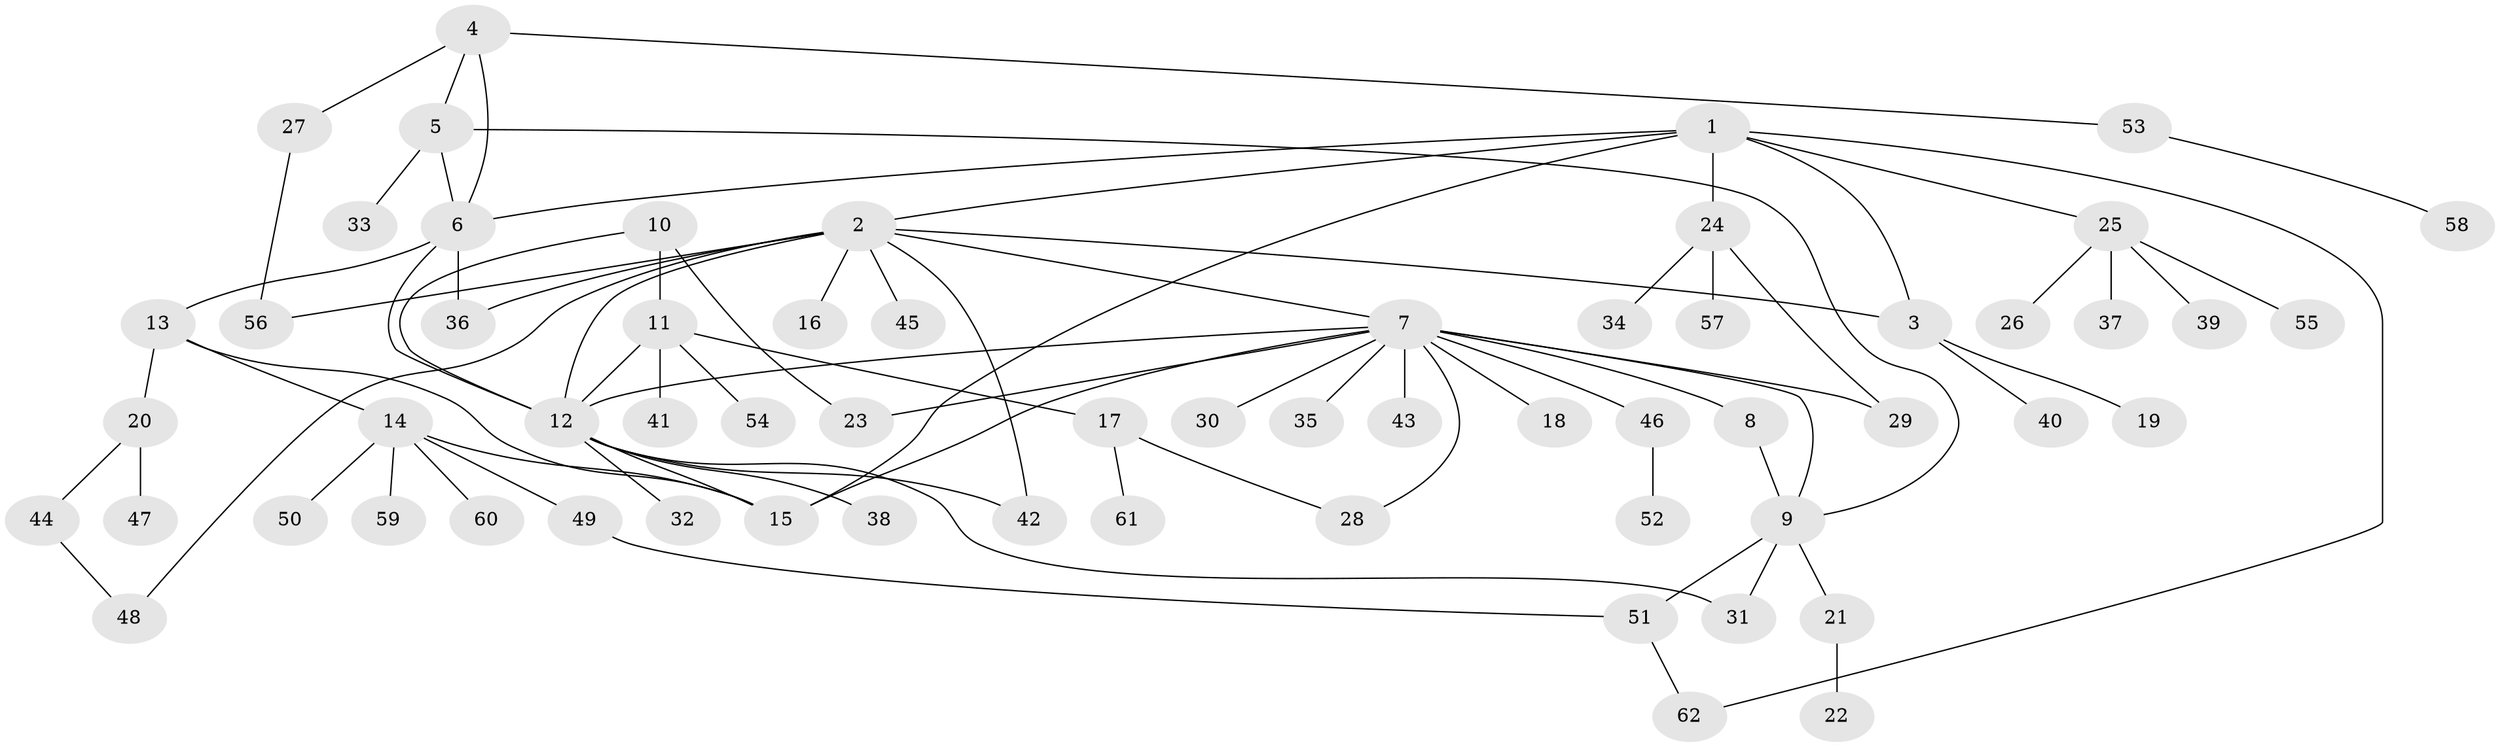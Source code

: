 // Generated by graph-tools (version 1.1) at 2025/26/03/09/25 03:26:46]
// undirected, 62 vertices, 82 edges
graph export_dot {
graph [start="1"]
  node [color=gray90,style=filled];
  1;
  2;
  3;
  4;
  5;
  6;
  7;
  8;
  9;
  10;
  11;
  12;
  13;
  14;
  15;
  16;
  17;
  18;
  19;
  20;
  21;
  22;
  23;
  24;
  25;
  26;
  27;
  28;
  29;
  30;
  31;
  32;
  33;
  34;
  35;
  36;
  37;
  38;
  39;
  40;
  41;
  42;
  43;
  44;
  45;
  46;
  47;
  48;
  49;
  50;
  51;
  52;
  53;
  54;
  55;
  56;
  57;
  58;
  59;
  60;
  61;
  62;
  1 -- 2;
  1 -- 3;
  1 -- 6;
  1 -- 15;
  1 -- 24;
  1 -- 25;
  1 -- 62;
  2 -- 3;
  2 -- 7;
  2 -- 12;
  2 -- 16;
  2 -- 36;
  2 -- 42;
  2 -- 45;
  2 -- 48;
  2 -- 56;
  3 -- 19;
  3 -- 40;
  4 -- 5;
  4 -- 6;
  4 -- 27;
  4 -- 53;
  5 -- 6;
  5 -- 9;
  5 -- 33;
  6 -- 12;
  6 -- 13;
  6 -- 36;
  7 -- 8;
  7 -- 9;
  7 -- 12;
  7 -- 15;
  7 -- 18;
  7 -- 23;
  7 -- 28;
  7 -- 29;
  7 -- 30;
  7 -- 35;
  7 -- 43;
  7 -- 46;
  8 -- 9;
  9 -- 21;
  9 -- 31;
  9 -- 51;
  10 -- 11;
  10 -- 12;
  10 -- 23;
  11 -- 12;
  11 -- 17;
  11 -- 41;
  11 -- 54;
  12 -- 15;
  12 -- 31;
  12 -- 32;
  12 -- 38;
  12 -- 42;
  13 -- 14;
  13 -- 15;
  13 -- 20;
  14 -- 15;
  14 -- 49;
  14 -- 50;
  14 -- 59;
  14 -- 60;
  17 -- 28;
  17 -- 61;
  20 -- 44;
  20 -- 47;
  21 -- 22;
  24 -- 29;
  24 -- 34;
  24 -- 57;
  25 -- 26;
  25 -- 37;
  25 -- 39;
  25 -- 55;
  27 -- 56;
  44 -- 48;
  46 -- 52;
  49 -- 51;
  51 -- 62;
  53 -- 58;
}
